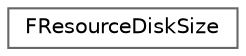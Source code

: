 digraph "Graphical Class Hierarchy"
{
 // INTERACTIVE_SVG=YES
 // LATEX_PDF_SIZE
  bgcolor="transparent";
  edge [fontname=Helvetica,fontsize=10,labelfontname=Helvetica,labelfontsize=10];
  node [fontname=Helvetica,fontsize=10,shape=box,height=0.2,width=0.4];
  rankdir="LR";
  Node0 [id="Node000000",label="FResourceDiskSize",height=0.2,width=0.4,color="grey40", fillcolor="white", style="filled",URL="$db/d36/structFResourceDiskSize.html",tooltip=" "];
}
